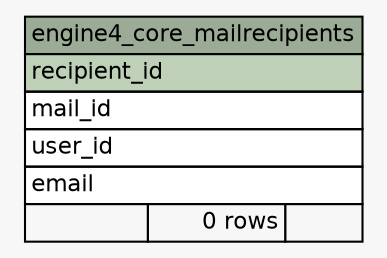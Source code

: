 // dot 2.38.0 on Windows 10 10.0
// SchemaSpy rev 590
digraph "engine4_core_mailrecipients" {
  graph [
    rankdir="RL"
    bgcolor="#f7f7f7"
    nodesep="0.18"
    ranksep="0.46"
    fontname="Helvetica"
    fontsize="11"
  ];
  node [
    fontname="Helvetica"
    fontsize="11"
    shape="plaintext"
  ];
  edge [
    arrowsize="0.8"
  ];
  "engine4_core_mailrecipients" [
    label=<
    <TABLE BORDER="0" CELLBORDER="1" CELLSPACING="0" BGCOLOR="#ffffff">
      <TR><TD COLSPAN="3" BGCOLOR="#9bab96" ALIGN="CENTER">engine4_core_mailrecipients</TD></TR>
      <TR><TD PORT="recipient_id" COLSPAN="3" BGCOLOR="#bed1b8" ALIGN="LEFT">recipient_id</TD></TR>
      <TR><TD PORT="mail_id" COLSPAN="3" ALIGN="LEFT">mail_id</TD></TR>
      <TR><TD PORT="user_id" COLSPAN="3" ALIGN="LEFT">user_id</TD></TR>
      <TR><TD PORT="email" COLSPAN="3" ALIGN="LEFT">email</TD></TR>
      <TR><TD ALIGN="LEFT" BGCOLOR="#f7f7f7">  </TD><TD ALIGN="RIGHT" BGCOLOR="#f7f7f7">0 rows</TD><TD ALIGN="RIGHT" BGCOLOR="#f7f7f7">  </TD></TR>
    </TABLE>>
    URL="tables/engine4_core_mailrecipients.html"
    tooltip="engine4_core_mailrecipients"
  ];
}
